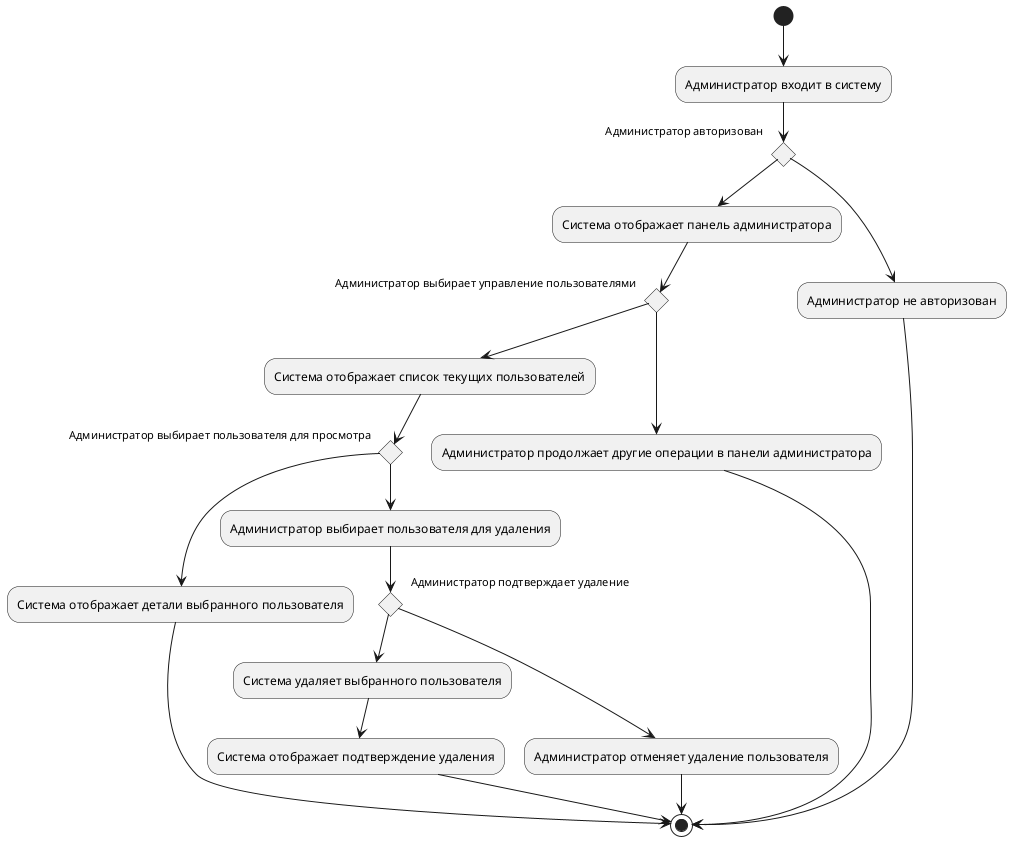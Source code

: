 @startuml
(*) --> "Администратор входит в систему"

if "Администратор авторизован" then
  --> "Система отображает панель администратора"

  if "Администратор выбирает управление пользователями" then
    --> "Система отображает список текущих пользователей"

    if "Администратор выбирает пользователя для просмотра" then
      --> "Система отображает детали выбранного пользователя"
      --> (*)
    else
      --> "Администратор выбирает пользователя для удаления"

      if "Администратор подтверждает удаление" then
        --> "Система удаляет выбранного пользователя"
        --> "Система отображает подтверждение удаления"
        --> (*)
      else
        --> "Администратор отменяет удаление пользователя"
        --> (*)
      endif
    endif
  else
    --> "Администратор продолжает другие операции в панели администратора"
    --> (*)
  endif
else
  --> "Администратор не авторизован"
  --> (*)
endif
@enduml